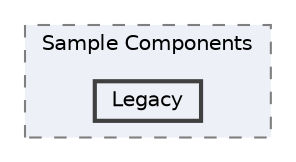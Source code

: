 digraph "external/spine-runtimes/spine-unity/Assets/Spine Examples/Scripts/Sample Components/Legacy"
{
 // LATEX_PDF_SIZE
  bgcolor="transparent";
  edge [fontname=Helvetica,fontsize=10,labelfontname=Helvetica,labelfontsize=10];
  node [fontname=Helvetica,fontsize=10,shape=box,height=0.2,width=0.4];
  compound=true
  subgraph clusterdir_f1aa8c0d36df02b027ed3df4553d3c0c {
    graph [ bgcolor="#edf0f7", pencolor="grey50", label="Sample Components", fontname=Helvetica,fontsize=10 style="filled,dashed", URL="dir_f1aa8c0d36df02b027ed3df4553d3c0c.html",tooltip=""]
  dir_87ae5ac77adecb671e685be937ff41f7 [label="Legacy", fillcolor="#edf0f7", color="grey25", style="filled,bold", URL="dir_87ae5ac77adecb671e685be937ff41f7.html",tooltip=""];
  }
}
